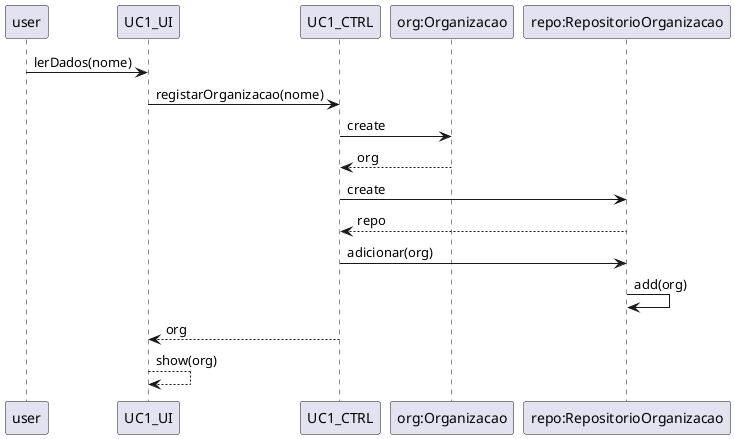 @startuml 

user -> UC1_UI:lerDados(nome) 
UC1_UI -> UC1_CTRL:registarOrganizacao(nome)
UC1_CTRL -> "org:Organizacao": create
UC1_CTRL <-- "org:Organizacao": org

UC1_CTRL -> "repo:RepositorioOrganizacao": create
UC1_CTRL <-- "repo:RepositorioOrganizacao": repo


UC1_CTRL -> "repo:RepositorioOrganizacao": adicionar(org)

"repo:RepositorioOrganizacao" -> "repo:RepositorioOrganizacao": add(org)



UC1_CTRL --> UC1_UI: org

UC1_UI --> UC1_UI: show(org)
@enduml